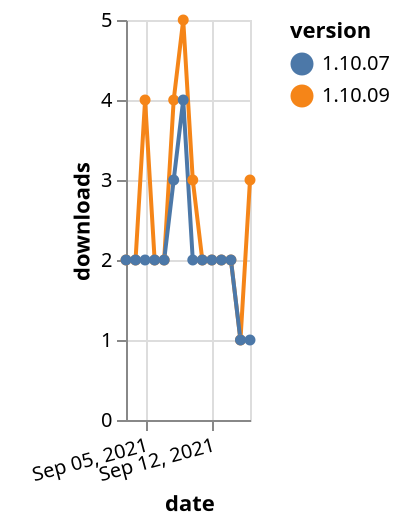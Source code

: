 {"$schema": "https://vega.github.io/schema/vega-lite/v5.json", "description": "A simple bar chart with embedded data.", "data": {"values": [{"date": "2021-09-03", "total": 2388, "delta": 2, "version": "1.10.09"}, {"date": "2021-09-04", "total": 2390, "delta": 2, "version": "1.10.09"}, {"date": "2021-09-05", "total": 2394, "delta": 4, "version": "1.10.09"}, {"date": "2021-09-06", "total": 2396, "delta": 2, "version": "1.10.09"}, {"date": "2021-09-07", "total": 2398, "delta": 2, "version": "1.10.09"}, {"date": "2021-09-08", "total": 2402, "delta": 4, "version": "1.10.09"}, {"date": "2021-09-09", "total": 2407, "delta": 5, "version": "1.10.09"}, {"date": "2021-09-10", "total": 2410, "delta": 3, "version": "1.10.09"}, {"date": "2021-09-11", "total": 2412, "delta": 2, "version": "1.10.09"}, {"date": "2021-09-12", "total": 2414, "delta": 2, "version": "1.10.09"}, {"date": "2021-09-13", "total": 2416, "delta": 2, "version": "1.10.09"}, {"date": "2021-09-14", "total": 2418, "delta": 2, "version": "1.10.09"}, {"date": "2021-09-15", "total": 2419, "delta": 1, "version": "1.10.09"}, {"date": "2021-09-16", "total": 2422, "delta": 3, "version": "1.10.09"}, {"date": "2021-09-03", "total": 2423, "delta": 2, "version": "1.10.07"}, {"date": "2021-09-04", "total": 2425, "delta": 2, "version": "1.10.07"}, {"date": "2021-09-05", "total": 2427, "delta": 2, "version": "1.10.07"}, {"date": "2021-09-06", "total": 2429, "delta": 2, "version": "1.10.07"}, {"date": "2021-09-07", "total": 2431, "delta": 2, "version": "1.10.07"}, {"date": "2021-09-08", "total": 2434, "delta": 3, "version": "1.10.07"}, {"date": "2021-09-09", "total": 2438, "delta": 4, "version": "1.10.07"}, {"date": "2021-09-10", "total": 2440, "delta": 2, "version": "1.10.07"}, {"date": "2021-09-11", "total": 2442, "delta": 2, "version": "1.10.07"}, {"date": "2021-09-12", "total": 2444, "delta": 2, "version": "1.10.07"}, {"date": "2021-09-13", "total": 2446, "delta": 2, "version": "1.10.07"}, {"date": "2021-09-14", "total": 2448, "delta": 2, "version": "1.10.07"}, {"date": "2021-09-15", "total": 2449, "delta": 1, "version": "1.10.07"}, {"date": "2021-09-16", "total": 2450, "delta": 1, "version": "1.10.07"}]}, "width": "container", "mark": {"type": "line", "point": {"filled": true}}, "encoding": {"x": {"field": "date", "type": "temporal", "timeUnit": "yearmonthdate", "title": "date", "axis": {"labelAngle": -15}}, "y": {"field": "delta", "type": "quantitative", "title": "downloads"}, "color": {"field": "version", "type": "nominal"}, "tooltip": {"field": "delta"}}}